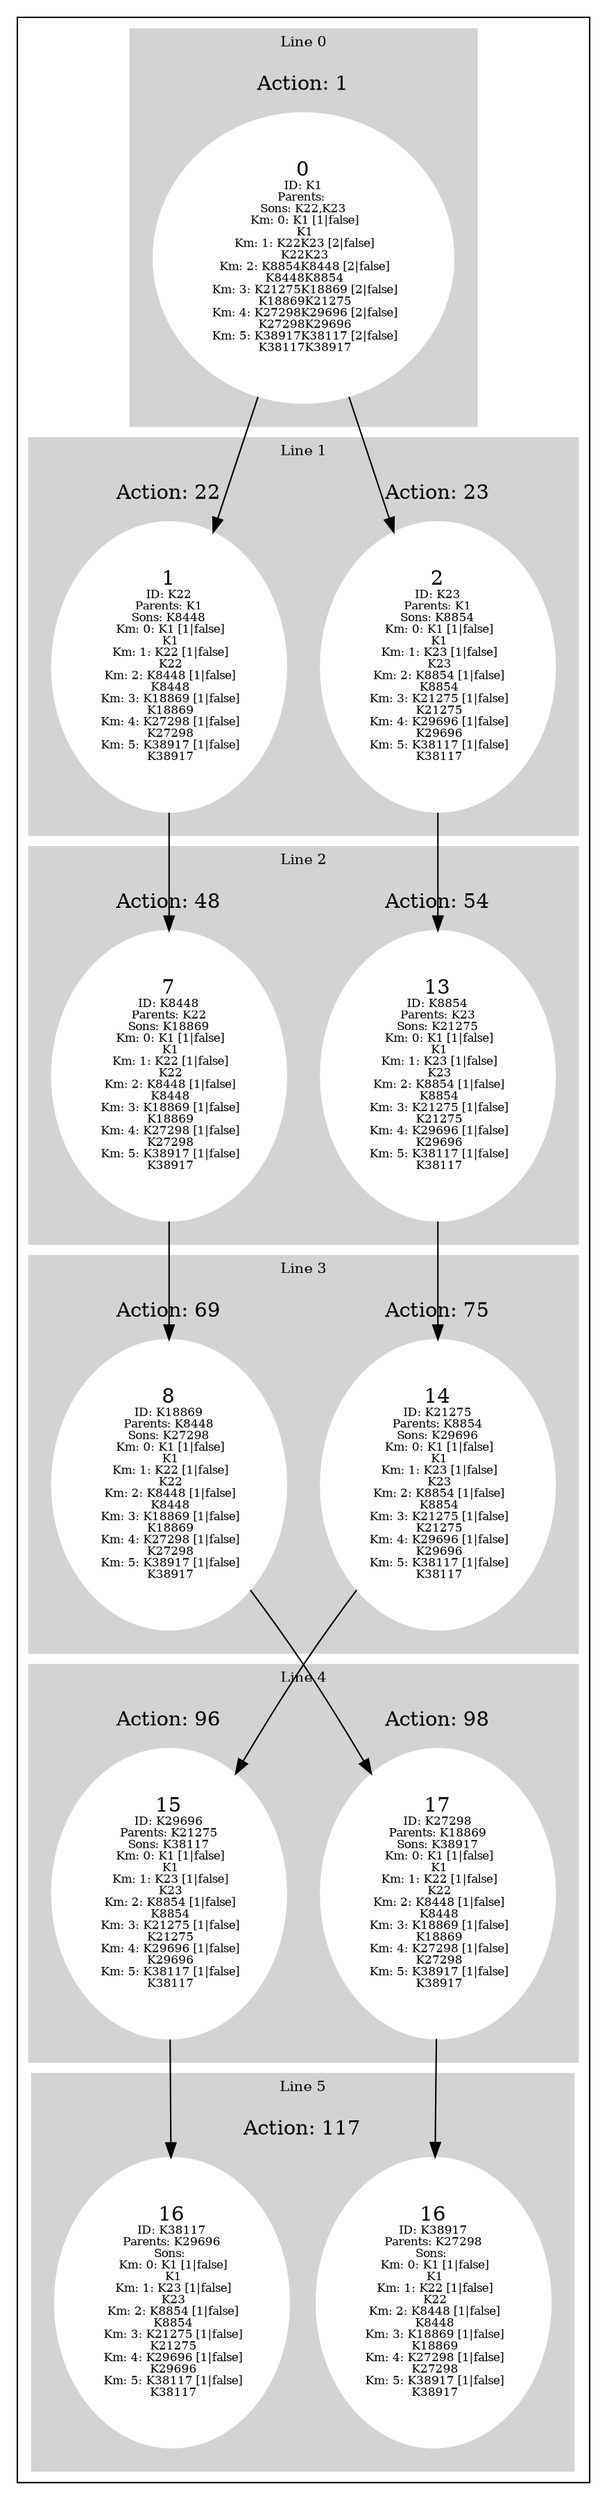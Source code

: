 digraph G {
subgraph cluster_info {
        subgraph cluster_0 {
        style=filled;
        color=lightgrey;
        node [style=filled,color=white];
        subgraph cluster_act_1 {
label = "Action: 1"step_K1 [label=<0<BR /><FONT POINT-SIZE="8">ID: K1</FONT><BR /><FONT POINT-SIZE="8">Parents: </FONT><BR /><FONT POINT-SIZE="8">Sons: K22,K23</FONT><BR /><FONT POINT-SIZE="8"> Km: 0: K1 [1|false]<BR /> K1</FONT><BR /><FONT POINT-SIZE="8"> Km: 1: K22K23 [2|false]<BR /> K22K23</FONT><BR /><FONT POINT-SIZE="8"> Km: 2: K8854K8448 [2|false]<BR /> K8448K8854</FONT><BR /><FONT POINT-SIZE="8"> Km: 3: K21275K18869 [2|false]<BR /> K18869K21275</FONT><BR /><FONT POINT-SIZE="8"> Km: 4: K27298K29696 [2|false]<BR /> K27298K29696</FONT><BR /><FONT POINT-SIZE="8"> Km: 5: K38917K38117 [2|false]<BR /> K38117K38917</FONT>>]
}

        fontsize="10"
        label = "Line 0";
        }

        subgraph cluster_4 {
        style=filled;
        color=lightgrey;
        node [style=filled,color=white];
        subgraph cluster_act_98 {
label = "Action: 98"step_K27298 [label=<17<BR /><FONT POINT-SIZE="8">ID: K27298</FONT><BR /><FONT POINT-SIZE="8">Parents: K18869</FONT><BR /><FONT POINT-SIZE="8">Sons: K38917</FONT><BR /><FONT POINT-SIZE="8"> Km: 0: K1 [1|false]<BR /> K1</FONT><BR /><FONT POINT-SIZE="8"> Km: 1: K22 [1|false]<BR /> K22</FONT><BR /><FONT POINT-SIZE="8"> Km: 2: K8448 [1|false]<BR /> K8448</FONT><BR /><FONT POINT-SIZE="8"> Km: 3: K18869 [1|false]<BR /> K18869</FONT><BR /><FONT POINT-SIZE="8"> Km: 4: K27298 [1|false]<BR /> K27298</FONT><BR /><FONT POINT-SIZE="8"> Km: 5: K38917 [1|false]<BR /> K38917</FONT>>]
}
subgraph cluster_act_96 {
label = "Action: 96"step_K29696 [label=<15<BR /><FONT POINT-SIZE="8">ID: K29696</FONT><BR /><FONT POINT-SIZE="8">Parents: K21275</FONT><BR /><FONT POINT-SIZE="8">Sons: K38117</FONT><BR /><FONT POINT-SIZE="8"> Km: 0: K1 [1|false]<BR /> K1</FONT><BR /><FONT POINT-SIZE="8"> Km: 1: K23 [1|false]<BR /> K23</FONT><BR /><FONT POINT-SIZE="8"> Km: 2: K8854 [1|false]<BR /> K8854</FONT><BR /><FONT POINT-SIZE="8"> Km: 3: K21275 [1|false]<BR /> K21275</FONT><BR /><FONT POINT-SIZE="8"> Km: 4: K29696 [1|false]<BR /> K29696</FONT><BR /><FONT POINT-SIZE="8"> Km: 5: K38117 [1|false]<BR /> K38117</FONT>>]
}

        fontsize="10"
        label = "Line 4";
        }

        subgraph cluster_2 {
        style=filled;
        color=lightgrey;
        node [style=filled,color=white];
        subgraph cluster_act_54 {
label = "Action: 54"step_K8854 [label=<13<BR /><FONT POINT-SIZE="8">ID: K8854</FONT><BR /><FONT POINT-SIZE="8">Parents: K23</FONT><BR /><FONT POINT-SIZE="8">Sons: K21275</FONT><BR /><FONT POINT-SIZE="8"> Km: 0: K1 [1|false]<BR /> K1</FONT><BR /><FONT POINT-SIZE="8"> Km: 1: K23 [1|false]<BR /> K23</FONT><BR /><FONT POINT-SIZE="8"> Km: 2: K8854 [1|false]<BR /> K8854</FONT><BR /><FONT POINT-SIZE="8"> Km: 3: K21275 [1|false]<BR /> K21275</FONT><BR /><FONT POINT-SIZE="8"> Km: 4: K29696 [1|false]<BR /> K29696</FONT><BR /><FONT POINT-SIZE="8"> Km: 5: K38117 [1|false]<BR /> K38117</FONT>>]
}
subgraph cluster_act_48 {
label = "Action: 48"step_K8448 [label=<7<BR /><FONT POINT-SIZE="8">ID: K8448</FONT><BR /><FONT POINT-SIZE="8">Parents: K22</FONT><BR /><FONT POINT-SIZE="8">Sons: K18869</FONT><BR /><FONT POINT-SIZE="8"> Km: 0: K1 [1|false]<BR /> K1</FONT><BR /><FONT POINT-SIZE="8"> Km: 1: K22 [1|false]<BR /> K22</FONT><BR /><FONT POINT-SIZE="8"> Km: 2: K8448 [1|false]<BR /> K8448</FONT><BR /><FONT POINT-SIZE="8"> Km: 3: K18869 [1|false]<BR /> K18869</FONT><BR /><FONT POINT-SIZE="8"> Km: 4: K27298 [1|false]<BR /> K27298</FONT><BR /><FONT POINT-SIZE="8"> Km: 5: K38917 [1|false]<BR /> K38917</FONT>>]
}

        fontsize="10"
        label = "Line 2";
        }

        subgraph cluster_3 {
        style=filled;
        color=lightgrey;
        node [style=filled,color=white];
        subgraph cluster_act_75 {
label = "Action: 75"step_K21275 [label=<14<BR /><FONT POINT-SIZE="8">ID: K21275</FONT><BR /><FONT POINT-SIZE="8">Parents: K8854</FONT><BR /><FONT POINT-SIZE="8">Sons: K29696</FONT><BR /><FONT POINT-SIZE="8"> Km: 0: K1 [1|false]<BR /> K1</FONT><BR /><FONT POINT-SIZE="8"> Km: 1: K23 [1|false]<BR /> K23</FONT><BR /><FONT POINT-SIZE="8"> Km: 2: K8854 [1|false]<BR /> K8854</FONT><BR /><FONT POINT-SIZE="8"> Km: 3: K21275 [1|false]<BR /> K21275</FONT><BR /><FONT POINT-SIZE="8"> Km: 4: K29696 [1|false]<BR /> K29696</FONT><BR /><FONT POINT-SIZE="8"> Km: 5: K38117 [1|false]<BR /> K38117</FONT>>]
}
subgraph cluster_act_69 {
label = "Action: 69"step_K18869 [label=<8<BR /><FONT POINT-SIZE="8">ID: K18869</FONT><BR /><FONT POINT-SIZE="8">Parents: K8448</FONT><BR /><FONT POINT-SIZE="8">Sons: K27298</FONT><BR /><FONT POINT-SIZE="8"> Km: 0: K1 [1|false]<BR /> K1</FONT><BR /><FONT POINT-SIZE="8"> Km: 1: K22 [1|false]<BR /> K22</FONT><BR /><FONT POINT-SIZE="8"> Km: 2: K8448 [1|false]<BR /> K8448</FONT><BR /><FONT POINT-SIZE="8"> Km: 3: K18869 [1|false]<BR /> K18869</FONT><BR /><FONT POINT-SIZE="8"> Km: 4: K27298 [1|false]<BR /> K27298</FONT><BR /><FONT POINT-SIZE="8"> Km: 5: K38917 [1|false]<BR /> K38917</FONT>>]
}

        fontsize="10"
        label = "Line 3";
        }

        subgraph cluster_5 {
        style=filled;
        color=lightgrey;
        node [style=filled,color=white];
        subgraph cluster_act_117 {
label = "Action: 117"step_K38917 [label=<16<BR /><FONT POINT-SIZE="8">ID: K38917</FONT><BR /><FONT POINT-SIZE="8">Parents: K27298</FONT><BR /><FONT POINT-SIZE="8">Sons: </FONT><BR /><FONT POINT-SIZE="8"> Km: 0: K1 [1|false]<BR /> K1</FONT><BR /><FONT POINT-SIZE="8"> Km: 1: K22 [1|false]<BR /> K22</FONT><BR /><FONT POINT-SIZE="8"> Km: 2: K8448 [1|false]<BR /> K8448</FONT><BR /><FONT POINT-SIZE="8"> Km: 3: K18869 [1|false]<BR /> K18869</FONT><BR /><FONT POINT-SIZE="8"> Km: 4: K27298 [1|false]<BR /> K27298</FONT><BR /><FONT POINT-SIZE="8"> Km: 5: K38917 [1|false]<BR /> K38917</FONT>>]
step_K38117 [label=<16<BR /><FONT POINT-SIZE="8">ID: K38117</FONT><BR /><FONT POINT-SIZE="8">Parents: K29696</FONT><BR /><FONT POINT-SIZE="8">Sons: </FONT><BR /><FONT POINT-SIZE="8"> Km: 0: K1 [1|false]<BR /> K1</FONT><BR /><FONT POINT-SIZE="8"> Km: 1: K23 [1|false]<BR /> K23</FONT><BR /><FONT POINT-SIZE="8"> Km: 2: K8854 [1|false]<BR /> K8854</FONT><BR /><FONT POINT-SIZE="8"> Km: 3: K21275 [1|false]<BR /> K21275</FONT><BR /><FONT POINT-SIZE="8"> Km: 4: K29696 [1|false]<BR /> K29696</FONT><BR /><FONT POINT-SIZE="8"> Km: 5: K38117 [1|false]<BR /> K38117</FONT>>]
}
subgraph cluster_act_117 {
label = "Action: 117"step_K38917 [label=<16<BR /><FONT POINT-SIZE="8">ID: K38917</FONT><BR /><FONT POINT-SIZE="8">Parents: K27298</FONT><BR /><FONT POINT-SIZE="8">Sons: </FONT><BR /><FONT POINT-SIZE="8"> Km: 0: K1 [1|false]<BR /> K1</FONT><BR /><FONT POINT-SIZE="8"> Km: 1: K22 [1|false]<BR /> K22</FONT><BR /><FONT POINT-SIZE="8"> Km: 2: K8448 [1|false]<BR /> K8448</FONT><BR /><FONT POINT-SIZE="8"> Km: 3: K18869 [1|false]<BR /> K18869</FONT><BR /><FONT POINT-SIZE="8"> Km: 4: K27298 [1|false]<BR /> K27298</FONT><BR /><FONT POINT-SIZE="8"> Km: 5: K38917 [1|false]<BR /> K38917</FONT>>]
step_K38117 [label=<16<BR /><FONT POINT-SIZE="8">ID: K38117</FONT><BR /><FONT POINT-SIZE="8">Parents: K29696</FONT><BR /><FONT POINT-SIZE="8">Sons: </FONT><BR /><FONT POINT-SIZE="8"> Km: 0: K1 [1|false]<BR /> K1</FONT><BR /><FONT POINT-SIZE="8"> Km: 1: K23 [1|false]<BR /> K23</FONT><BR /><FONT POINT-SIZE="8"> Km: 2: K8854 [1|false]<BR /> K8854</FONT><BR /><FONT POINT-SIZE="8"> Km: 3: K21275 [1|false]<BR /> K21275</FONT><BR /><FONT POINT-SIZE="8"> Km: 4: K29696 [1|false]<BR /> K29696</FONT><BR /><FONT POINT-SIZE="8"> Km: 5: K38117 [1|false]<BR /> K38117</FONT>>]
}

        fontsize="10"
        label = "Line 5";
        }

        subgraph cluster_1 {
        style=filled;
        color=lightgrey;
        node [style=filled,color=white];
        subgraph cluster_act_22 {
label = "Action: 22"step_K22 [label=<1<BR /><FONT POINT-SIZE="8">ID: K22</FONT><BR /><FONT POINT-SIZE="8">Parents: K1</FONT><BR /><FONT POINT-SIZE="8">Sons: K8448</FONT><BR /><FONT POINT-SIZE="8"> Km: 0: K1 [1|false]<BR /> K1</FONT><BR /><FONT POINT-SIZE="8"> Km: 1: K22 [1|false]<BR /> K22</FONT><BR /><FONT POINT-SIZE="8"> Km: 2: K8448 [1|false]<BR /> K8448</FONT><BR /><FONT POINT-SIZE="8"> Km: 3: K18869 [1|false]<BR /> K18869</FONT><BR /><FONT POINT-SIZE="8"> Km: 4: K27298 [1|false]<BR /> K27298</FONT><BR /><FONT POINT-SIZE="8"> Km: 5: K38917 [1|false]<BR /> K38917</FONT>>]
}
subgraph cluster_act_23 {
label = "Action: 23"step_K23 [label=<2<BR /><FONT POINT-SIZE="8">ID: K23</FONT><BR /><FONT POINT-SIZE="8">Parents: K1</FONT><BR /><FONT POINT-SIZE="8">Sons: K8854</FONT><BR /><FONT POINT-SIZE="8"> Km: 0: K1 [1|false]<BR /> K1</FONT><BR /><FONT POINT-SIZE="8"> Km: 1: K23 [1|false]<BR /> K23</FONT><BR /><FONT POINT-SIZE="8"> Km: 2: K8854 [1|false]<BR /> K8854</FONT><BR /><FONT POINT-SIZE="8"> Km: 3: K21275 [1|false]<BR /> K21275</FONT><BR /><FONT POINT-SIZE="8"> Km: 4: K29696 [1|false]<BR /> K29696</FONT><BR /><FONT POINT-SIZE="8"> Km: 5: K38117 [1|false]<BR /> K38117</FONT>>]
}

        fontsize="10"
        label = "Line 1";
        }
step_K29696 -> step_K38117; 
step_K1 -> step_K23; 
step_K8854 -> step_K21275; 
step_K21275 -> step_K29696; 
step_K22 -> step_K8448; 
step_K8448 -> step_K18869; 
step_K1 -> step_K22; 
step_K18869 -> step_K27298; 
step_K27298 -> step_K38917; 
step_K23 -> step_K8854; 
}}